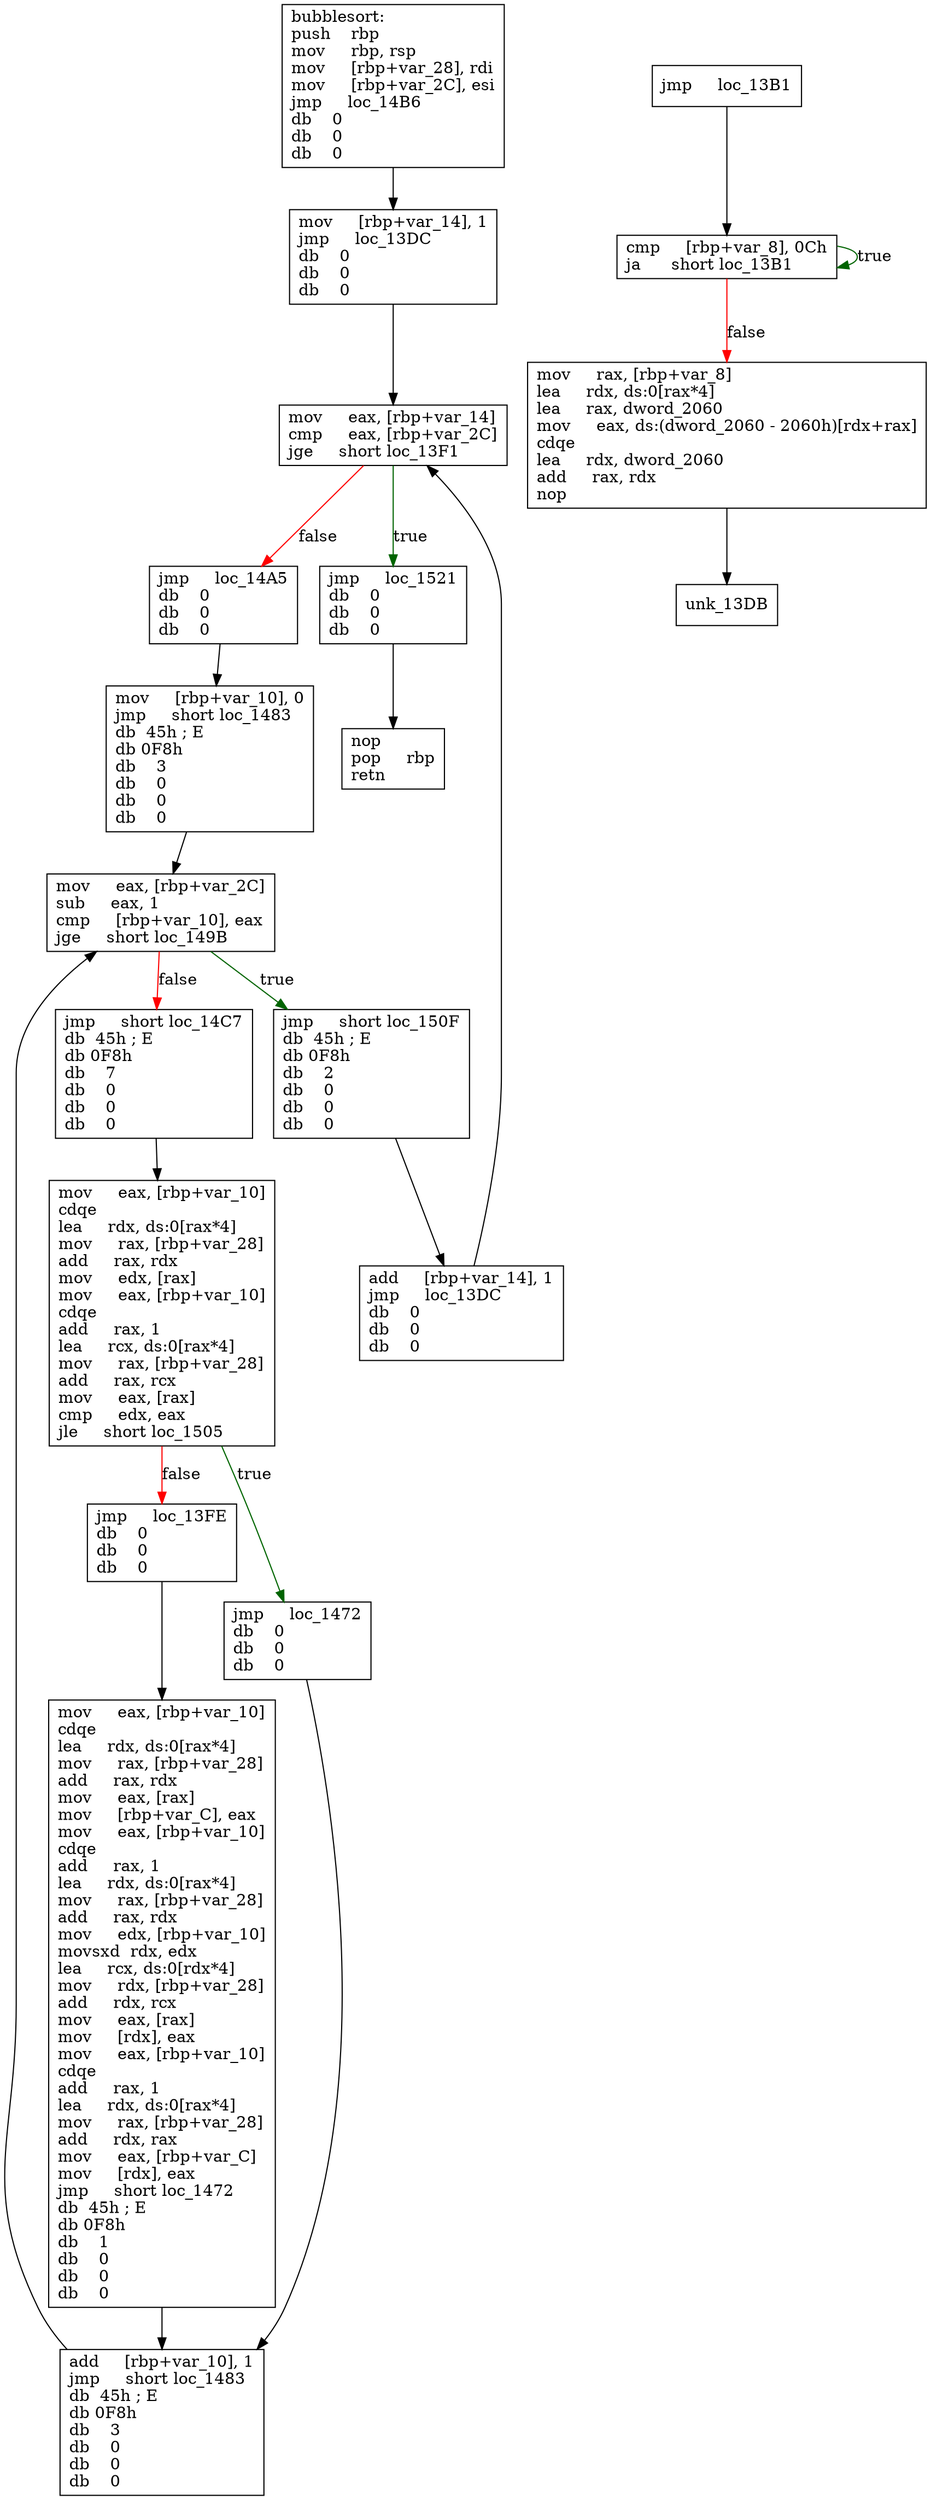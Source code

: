 digraph "bubblesort" {
	graph [
	];
	node [
		shape = "box"
	];
	edge [
	];
	"0" [
		label = "bubblesort:\lpush    rbp\lmov     rbp, rsp\lmov     [rbp+var_28], rdi\lmov     [rbp+var_2C], esi\ljmp     loc_14B6\ldb    0\ldb    0\ldb    0\l"
	];
	"1" [
		label = "cmp     [rbp+var_8], 0Ch\lja      short loc_13B1\l"
	];
	"2" [
		label = "mov     rax, [rbp+var_8]\llea     rdx, ds:0[rax*4]\llea     rax, dword_2060\lmov     eax, ds:(dword_2060 - 2060h)[rdx+rax]\lcdqe\llea     rdx, dword_2060\ladd     rax, rdx\lnop\l"
	];
	"3" [
		label = "mov     eax, [rbp+var_14]\lcmp     eax, [rbp+var_2C]\ljge     short loc_13F1\l"
	];
	"4" [
		label = "jmp     loc_14A5\ldb    0\ldb    0\ldb    0\l"
	];
	"5" [
		label = "jmp     loc_1521\ldb    0\ldb    0\ldb    0\l"
	];
	"6" [
		label = "mov     eax, [rbp+var_10]\lcdqe\llea     rdx, ds:0[rax*4]\lmov     rax, [rbp+var_28]\ladd     rax, rdx\lmov     eax, [rax]\lmov     [rbp+var_C], eax\lmov     eax, [rbp+var_10]\lcdqe\ladd     rax, 1\llea     rdx, ds:0[rax*4]\lmov     rax, [rbp+var_28]\ladd     rax, rdx\lmov     edx, [rbp+var_10]\lmovsxd  rdx, edx\llea     rcx, ds:0[rdx*4]\lmov     rdx, [rbp+var_28]\ladd     rdx, rcx\lmov     eax, [rax]\lmov     [rdx], eax\lmov     eax, [rbp+var_10]\lcdqe\ladd     rax, 1\llea     rdx, ds:0[rax*4]\lmov     rax, [rbp+var_28]\ladd     rdx, rax\lmov     eax, [rbp+var_C]\lmov     [rdx], eax\ljmp     short loc_1472\ldb  45h ; E\ldb 0F8h\ldb    1\ldb    0\ldb    0\ldb    0\l"
	];
	"7" [
		label = "add     [rbp+var_10], 1\ljmp     short loc_1483\ldb  45h ; E\ldb 0F8h\ldb    3\ldb    0\ldb    0\ldb    0\l"
	];
	"8" [
		label = "mov     eax, [rbp+var_2C]\lsub     eax, 1\lcmp     [rbp+var_10], eax\ljge     short loc_149B\l"
	];
	"9" [
		label = "jmp     short loc_14C7\ldb  45h ; E\ldb 0F8h\ldb    7\ldb    0\ldb    0\ldb    0\l"
	];
	"10" [
		label = "jmp     short loc_150F\ldb  45h ; E\ldb 0F8h\ldb    2\ldb    0\ldb    0\ldb    0\l"
	];
	"11" [
		label = "mov     [rbp+var_10], 0\ljmp     short loc_1483\ldb  45h ; E\ldb 0F8h\ldb    3\ldb    0\ldb    0\ldb    0\l"
	];
	"12" [
		label = "mov     [rbp+var_14], 1\ljmp     loc_13DC\ldb    0\ldb    0\ldb    0\l"
	];
	"13" [
		label = "mov     eax, [rbp+var_10]\lcdqe\llea     rdx, ds:0[rax*4]\lmov     rax, [rbp+var_28]\ladd     rax, rdx\lmov     edx, [rax]\lmov     eax, [rbp+var_10]\lcdqe\ladd     rax, 1\llea     rcx, ds:0[rax*4]\lmov     rax, [rbp+var_28]\ladd     rax, rcx\lmov     eax, [rax]\lcmp     edx, eax\ljle     short loc_1505\l"
	];
	"14" [
		label = "jmp     loc_13FE\ldb    0\ldb    0\ldb    0\l"
	];
	"15" [
		label = "jmp     loc_1472\ldb    0\ldb    0\ldb    0\l"
	];
	"16" [
		label = "add     [rbp+var_14], 1\ljmp     loc_13DC\ldb    0\ldb    0\ldb    0\l"
	];
	"17" [
		label = "jmp     loc_13B1\l"
	];
	"18" [
		label = "nop\lpop     rbp\lretn\l"
	];
	"19" [
		label = "unk_13DB\l"
	];
// node 0
	"0" -> "12" [ ];
// node 1
	"1" -> "2" [ label = "false", color = red ];
	"1" -> "1" [ label = "true", color = darkgreen ];
// node 2
	"2" -> "19" [ ];
// node 3
	"3" -> "4" [ label = "false", color = red ];
	"3" -> "5" [ label = "true", color = darkgreen ];
// node 4
	"4" -> "11" [ ];
// node 5
	"5" -> "18" [ ];
// node 6
	"6" -> "7" [ ];
// node 7
	"7" -> "8" [ ];
// node 8
	"8" -> "9" [ label = "false", color = red ];
	"8" -> "10" [ label = "true", color = darkgreen ];
// node 9
	"9" -> "13" [ ];
// node 10
	"10" -> "16" [ ];
// node 11
	"11" -> "8" [ ];
// node 12
	"12" -> "3" [ ];
// node 13
	"13" -> "14" [ label = "false", color = red ];
	"13" -> "15" [ label = "true", color = darkgreen ];
// node 14
	"14" -> "6" [ ];
// node 15
	"15" -> "7" [ ];
// node 16
	"16" -> "3" [ ];
// node 17
	"17" -> "1" [ ];
// node 18
// node 19
}
